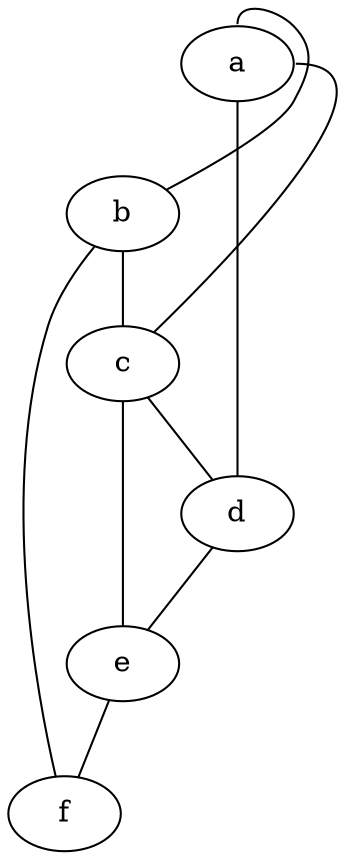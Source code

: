 graph {
  a:n -- b [len=5];
  a:e -- c [len=4];
  a -- d [len=2];
  b -- c -- e [len=2];
  b -- f [len=6];
  c -- d [len=3];
  d -- e [len=6];
  e -- f [len=4];
}

